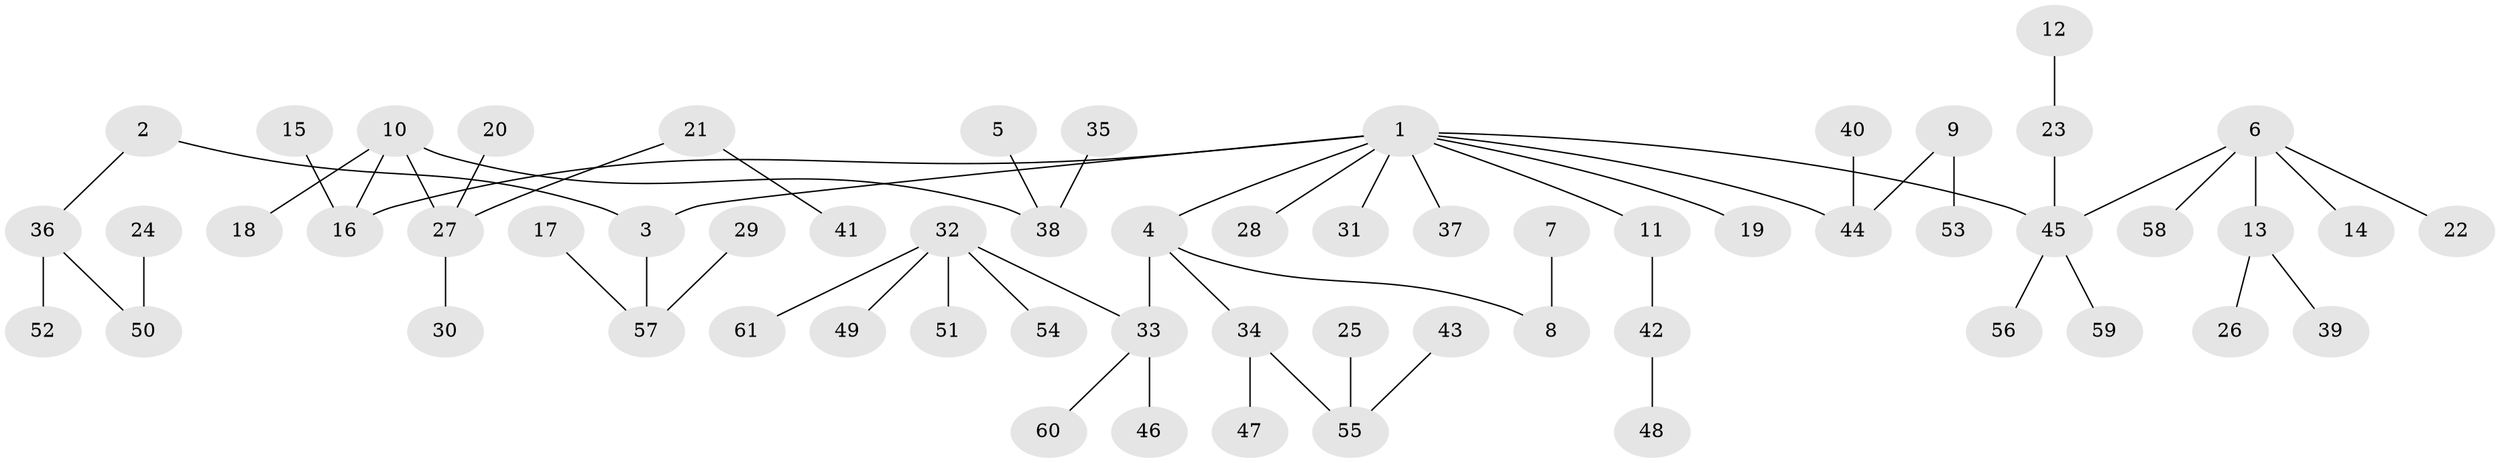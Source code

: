 // original degree distribution, {3: 0.14049586776859505, 9: 0.008264462809917356, 2: 0.24793388429752067, 4: 0.0743801652892562, 5: 0.04132231404958678, 1: 0.48760330578512395}
// Generated by graph-tools (version 1.1) at 2025/26/03/09/25 03:26:28]
// undirected, 61 vertices, 60 edges
graph export_dot {
graph [start="1"]
  node [color=gray90,style=filled];
  1;
  2;
  3;
  4;
  5;
  6;
  7;
  8;
  9;
  10;
  11;
  12;
  13;
  14;
  15;
  16;
  17;
  18;
  19;
  20;
  21;
  22;
  23;
  24;
  25;
  26;
  27;
  28;
  29;
  30;
  31;
  32;
  33;
  34;
  35;
  36;
  37;
  38;
  39;
  40;
  41;
  42;
  43;
  44;
  45;
  46;
  47;
  48;
  49;
  50;
  51;
  52;
  53;
  54;
  55;
  56;
  57;
  58;
  59;
  60;
  61;
  1 -- 3 [weight=1.0];
  1 -- 4 [weight=1.0];
  1 -- 11 [weight=1.0];
  1 -- 16 [weight=1.0];
  1 -- 19 [weight=1.0];
  1 -- 28 [weight=1.0];
  1 -- 31 [weight=1.0];
  1 -- 37 [weight=1.0];
  1 -- 44 [weight=1.0];
  1 -- 45 [weight=1.0];
  2 -- 3 [weight=1.0];
  2 -- 36 [weight=1.0];
  3 -- 57 [weight=1.0];
  4 -- 8 [weight=1.0];
  4 -- 33 [weight=1.0];
  4 -- 34 [weight=1.0];
  5 -- 38 [weight=1.0];
  6 -- 13 [weight=1.0];
  6 -- 14 [weight=1.0];
  6 -- 22 [weight=1.0];
  6 -- 45 [weight=1.0];
  6 -- 58 [weight=1.0];
  7 -- 8 [weight=1.0];
  9 -- 44 [weight=1.0];
  9 -- 53 [weight=1.0];
  10 -- 16 [weight=1.0];
  10 -- 18 [weight=1.0];
  10 -- 27 [weight=1.0];
  10 -- 38 [weight=1.0];
  11 -- 42 [weight=1.0];
  12 -- 23 [weight=1.0];
  13 -- 26 [weight=1.0];
  13 -- 39 [weight=1.0];
  15 -- 16 [weight=1.0];
  17 -- 57 [weight=1.0];
  20 -- 27 [weight=1.0];
  21 -- 27 [weight=1.0];
  21 -- 41 [weight=1.0];
  23 -- 45 [weight=1.0];
  24 -- 50 [weight=1.0];
  25 -- 55 [weight=1.0];
  27 -- 30 [weight=1.0];
  29 -- 57 [weight=1.0];
  32 -- 33 [weight=1.0];
  32 -- 49 [weight=1.0];
  32 -- 51 [weight=1.0];
  32 -- 54 [weight=1.0];
  32 -- 61 [weight=1.0];
  33 -- 46 [weight=1.0];
  33 -- 60 [weight=1.0];
  34 -- 47 [weight=1.0];
  34 -- 55 [weight=1.0];
  35 -- 38 [weight=1.0];
  36 -- 50 [weight=1.0];
  36 -- 52 [weight=1.0];
  40 -- 44 [weight=1.0];
  42 -- 48 [weight=1.0];
  43 -- 55 [weight=1.0];
  45 -- 56 [weight=1.0];
  45 -- 59 [weight=1.0];
}
